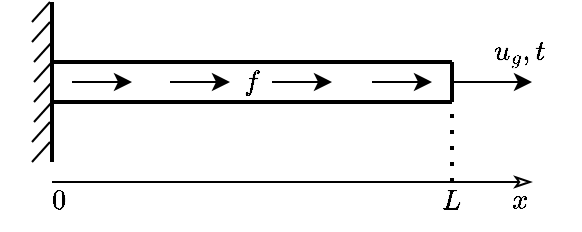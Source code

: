<mxfile version="16.1.0" type="device"><diagram id="x9h79PI8H6rSu3jxnays" name="Page-1"><mxGraphModel dx="474" dy="246" grid="1" gridSize="10" guides="1" tooltips="1" connect="1" arrows="1" fold="1" page="1" pageScale="1" pageWidth="827" pageHeight="1169" math="1" shadow="0"><root><mxCell id="0"/><mxCell id="1" parent="0"/><mxCell id="1_MvH0zb-EZGEweWQ_cE-1" value="" style="endArrow=none;html=1;rounded=0;strokeWidth=2;" edge="1" parent="1"><mxGeometry width="50" height="50" relative="1" as="geometry"><mxPoint x="440" y="480" as="sourcePoint"/><mxPoint x="440" y="400" as="targetPoint"/></mxGeometry></mxCell><mxCell id="1_MvH0zb-EZGEweWQ_cE-2" value="" style="endArrow=none;html=1;rounded=0;strokeWidth=1;" edge="1" parent="1"><mxGeometry width="50" height="50" relative="1" as="geometry"><mxPoint x="430" y="410" as="sourcePoint"/><mxPoint x="439" y="400" as="targetPoint"/></mxGeometry></mxCell><mxCell id="1_MvH0zb-EZGEweWQ_cE-3" value="" style="endArrow=none;html=1;rounded=0;strokeWidth=1;" edge="1" parent="1"><mxGeometry width="50" height="50" relative="1" as="geometry"><mxPoint x="430" y="420" as="sourcePoint"/><mxPoint x="439" y="410" as="targetPoint"/></mxGeometry></mxCell><mxCell id="1_MvH0zb-EZGEweWQ_cE-4" value="" style="endArrow=none;html=1;rounded=0;strokeWidth=1;" edge="1" parent="1"><mxGeometry width="50" height="50" relative="1" as="geometry"><mxPoint x="431" y="430" as="sourcePoint"/><mxPoint x="440" y="420" as="targetPoint"/></mxGeometry></mxCell><mxCell id="1_MvH0zb-EZGEweWQ_cE-5" value="" style="endArrow=none;html=1;rounded=0;strokeWidth=1;" edge="1" parent="1"><mxGeometry width="50" height="50" relative="1" as="geometry"><mxPoint x="431" y="440" as="sourcePoint"/><mxPoint x="440" y="430" as="targetPoint"/></mxGeometry></mxCell><mxCell id="1_MvH0zb-EZGEweWQ_cE-6" value="" style="endArrow=none;html=1;rounded=0;strokeWidth=1;" edge="1" parent="1"><mxGeometry width="50" height="50" relative="1" as="geometry"><mxPoint x="431" y="450" as="sourcePoint"/><mxPoint x="440" y="440" as="targetPoint"/></mxGeometry></mxCell><mxCell id="1_MvH0zb-EZGEweWQ_cE-7" value="" style="endArrow=none;html=1;rounded=0;strokeWidth=1;" edge="1" parent="1"><mxGeometry width="50" height="50" relative="1" as="geometry"><mxPoint x="431" y="460" as="sourcePoint"/><mxPoint x="440" y="450" as="targetPoint"/></mxGeometry></mxCell><mxCell id="1_MvH0zb-EZGEweWQ_cE-8" value="" style="endArrow=none;html=1;rounded=0;strokeWidth=1;" edge="1" parent="1"><mxGeometry width="50" height="50" relative="1" as="geometry"><mxPoint x="430" y="470" as="sourcePoint"/><mxPoint x="439" y="460" as="targetPoint"/></mxGeometry></mxCell><mxCell id="1_MvH0zb-EZGEweWQ_cE-9" value="" style="endArrow=none;html=1;rounded=0;strokeWidth=1;" edge="1" parent="1"><mxGeometry width="50" height="50" relative="1" as="geometry"><mxPoint x="430" y="480" as="sourcePoint"/><mxPoint x="439" y="470" as="targetPoint"/></mxGeometry></mxCell><mxCell id="1_MvH0zb-EZGEweWQ_cE-10" value="" style="endArrow=none;html=1;rounded=0;strokeWidth=2;" edge="1" parent="1"><mxGeometry width="50" height="50" relative="1" as="geometry"><mxPoint x="440" y="430" as="sourcePoint"/><mxPoint x="640" y="430" as="targetPoint"/></mxGeometry></mxCell><mxCell id="1_MvH0zb-EZGEweWQ_cE-11" value="" style="endArrow=none;html=1;rounded=0;strokeWidth=2;" edge="1" parent="1"><mxGeometry width="50" height="50" relative="1" as="geometry"><mxPoint x="440" y="450" as="sourcePoint"/><mxPoint x="640" y="450" as="targetPoint"/><Array as="points"><mxPoint x="540" y="450"/></Array></mxGeometry></mxCell><mxCell id="1_MvH0zb-EZGEweWQ_cE-12" value="" style="endArrow=none;html=1;rounded=0;strokeWidth=2;" edge="1" parent="1"><mxGeometry width="50" height="50" relative="1" as="geometry"><mxPoint x="640" y="450" as="sourcePoint"/><mxPoint x="640" y="430" as="targetPoint"/></mxGeometry></mxCell><mxCell id="1_MvH0zb-EZGEweWQ_cE-13" value="" style="endArrow=classicThin;html=1;rounded=0;strokeWidth=1;startArrow=none;startFill=0;endFill=0;" edge="1" parent="1"><mxGeometry width="50" height="50" relative="1" as="geometry"><mxPoint x="440" y="490" as="sourcePoint"/><mxPoint x="680" y="490" as="targetPoint"/></mxGeometry></mxCell><mxCell id="1_MvH0zb-EZGEweWQ_cE-14" value="$$x$$" style="text;html=1;strokeColor=none;fillColor=none;align=center;verticalAlign=middle;whiteSpace=wrap;rounded=0;" vertex="1" parent="1"><mxGeometry x="644" y="484" width="60" height="30" as="geometry"/></mxCell><mxCell id="1_MvH0zb-EZGEweWQ_cE-16" value="$$0$$" style="text;html=1;strokeColor=none;fillColor=none;align=center;verticalAlign=middle;whiteSpace=wrap;rounded=0;" vertex="1" parent="1"><mxGeometry x="414" y="484" width="60" height="30" as="geometry"/></mxCell><mxCell id="1_MvH0zb-EZGEweWQ_cE-17" value="" style="endArrow=none;dashed=1;html=1;dashPattern=1 3;strokeWidth=2;rounded=0;" edge="1" parent="1"><mxGeometry width="50" height="50" relative="1" as="geometry"><mxPoint x="640" y="490" as="sourcePoint"/><mxPoint x="640" y="450" as="targetPoint"/></mxGeometry></mxCell><mxCell id="1_MvH0zb-EZGEweWQ_cE-19" value="$$L$$" style="text;html=1;strokeColor=none;fillColor=none;align=center;verticalAlign=middle;whiteSpace=wrap;rounded=0;" vertex="1" parent="1"><mxGeometry x="610" y="484" width="60" height="30" as="geometry"/></mxCell><mxCell id="1_MvH0zb-EZGEweWQ_cE-20" value="" style="endArrow=classic;html=1;rounded=0;strokeWidth=1;" edge="1" parent="1"><mxGeometry width="50" height="50" relative="1" as="geometry"><mxPoint x="640" y="440" as="sourcePoint"/><mxPoint x="680" y="440" as="targetPoint"/></mxGeometry></mxCell><mxCell id="1_MvH0zb-EZGEweWQ_cE-21" value="$$u_g, t$$" style="text;html=1;strokeColor=none;fillColor=none;align=center;verticalAlign=middle;whiteSpace=wrap;rounded=0;" vertex="1" parent="1"><mxGeometry x="644" y="410" width="60" height="30" as="geometry"/></mxCell><mxCell id="1_MvH0zb-EZGEweWQ_cE-22" value="" style="endArrow=classic;html=1;rounded=0;strokeWidth=1;" edge="1" parent="1"><mxGeometry width="50" height="50" relative="1" as="geometry"><mxPoint x="450" y="440" as="sourcePoint"/><mxPoint x="480" y="440" as="targetPoint"/></mxGeometry></mxCell><mxCell id="1_MvH0zb-EZGEweWQ_cE-23" value="" style="endArrow=classic;html=1;rounded=0;strokeWidth=1;" edge="1" parent="1"><mxGeometry width="50" height="50" relative="1" as="geometry"><mxPoint x="499" y="440" as="sourcePoint"/><mxPoint x="529" y="440" as="targetPoint"/></mxGeometry></mxCell><mxCell id="1_MvH0zb-EZGEweWQ_cE-24" value="" style="endArrow=classic;html=1;rounded=0;strokeWidth=1;" edge="1" parent="1"><mxGeometry width="50" height="50" relative="1" as="geometry"><mxPoint x="550" y="440" as="sourcePoint"/><mxPoint x="580" y="440" as="targetPoint"/></mxGeometry></mxCell><mxCell id="1_MvH0zb-EZGEweWQ_cE-25" value="" style="endArrow=classic;html=1;rounded=0;strokeWidth=1;" edge="1" parent="1"><mxGeometry width="50" height="50" relative="1" as="geometry"><mxPoint x="600" y="440" as="sourcePoint"/><mxPoint x="630" y="440" as="targetPoint"/></mxGeometry></mxCell><mxCell id="1_MvH0zb-EZGEweWQ_cE-26" value="$$f$$" style="text;html=1;strokeColor=none;fillColor=none;align=center;verticalAlign=middle;whiteSpace=wrap;rounded=0;" vertex="1" parent="1"><mxGeometry x="510" y="425" width="60" height="30" as="geometry"/></mxCell></root></mxGraphModel></diagram></mxfile>